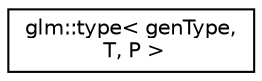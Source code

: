digraph "Graphical Class Hierarchy"
{
  edge [fontname="Helvetica",fontsize="10",labelfontname="Helvetica",labelfontsize="10"];
  node [fontname="Helvetica",fontsize="10",shape=record];
  rankdir="LR";
  Node1 [label="glm::type\< genType,\l T, P \>",height=0.2,width=0.4,color="black", fillcolor="white", style="filled",URL="$structglm_1_1type.html"];
}
